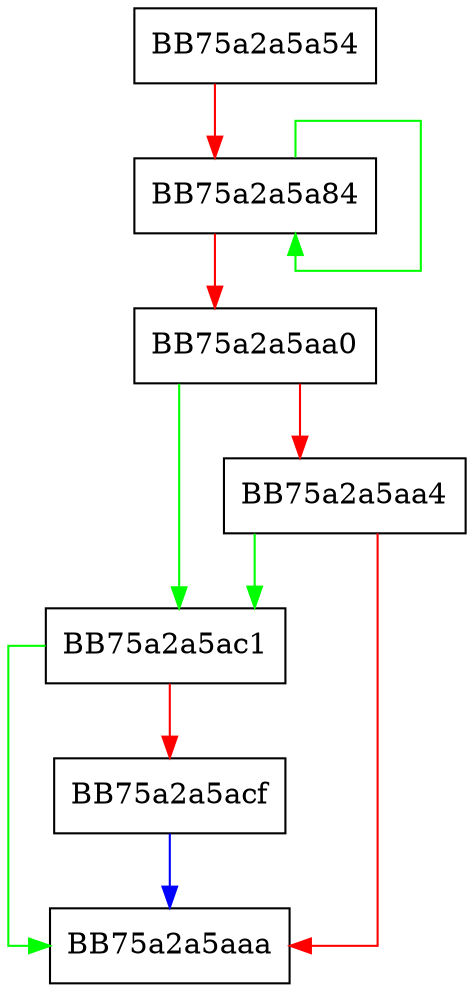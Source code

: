 digraph pagerBeginReadTransaction {
  node [shape="box"];
  graph [splines=ortho];
  BB75a2a5a54 -> BB75a2a5a84 [color="red"];
  BB75a2a5a84 -> BB75a2a5a84 [color="green"];
  BB75a2a5a84 -> BB75a2a5aa0 [color="red"];
  BB75a2a5aa0 -> BB75a2a5ac1 [color="green"];
  BB75a2a5aa0 -> BB75a2a5aa4 [color="red"];
  BB75a2a5aa4 -> BB75a2a5ac1 [color="green"];
  BB75a2a5aa4 -> BB75a2a5aaa [color="red"];
  BB75a2a5ac1 -> BB75a2a5aaa [color="green"];
  BB75a2a5ac1 -> BB75a2a5acf [color="red"];
  BB75a2a5acf -> BB75a2a5aaa [color="blue"];
}